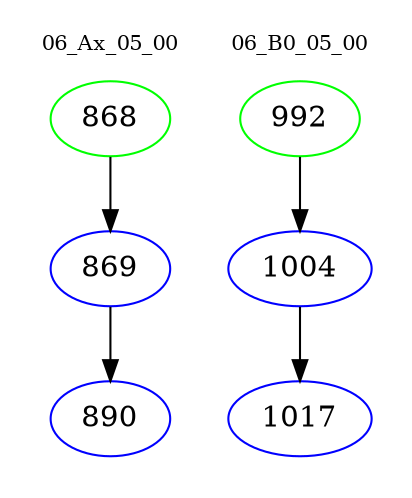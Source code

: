 digraph{
subgraph cluster_0 {
color = white
label = "06_Ax_05_00";
fontsize=10;
T0_868 [label="868", color="green"]
T0_868 -> T0_869 [color="black"]
T0_869 [label="869", color="blue"]
T0_869 -> T0_890 [color="black"]
T0_890 [label="890", color="blue"]
}
subgraph cluster_1 {
color = white
label = "06_B0_05_00";
fontsize=10;
T1_992 [label="992", color="green"]
T1_992 -> T1_1004 [color="black"]
T1_1004 [label="1004", color="blue"]
T1_1004 -> T1_1017 [color="black"]
T1_1017 [label="1017", color="blue"]
}
}
